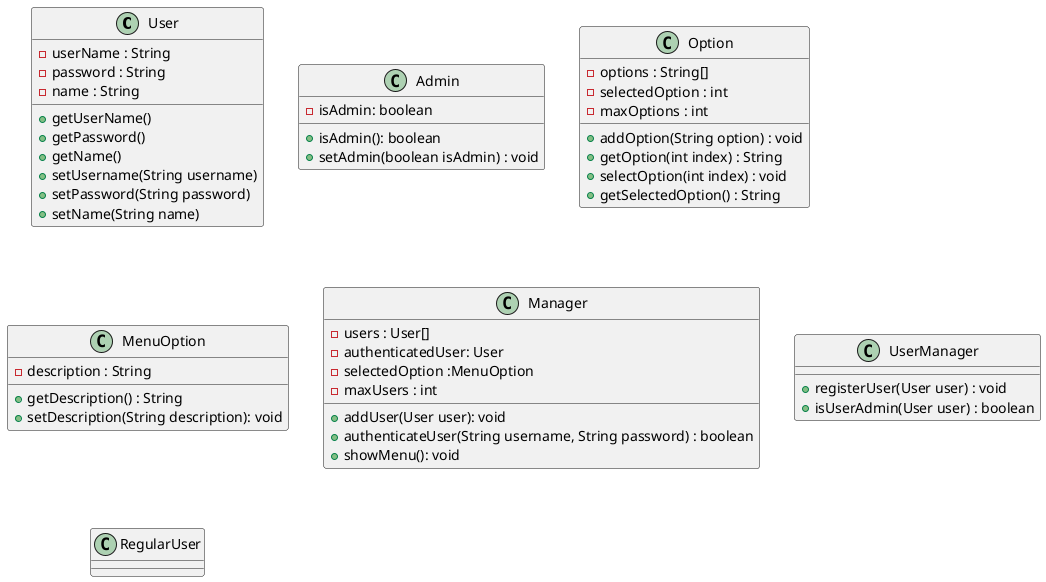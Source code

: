 @startuml
class User{
    - userName : String
    - password : String
    - name : String
    + getUserName()
    + getPassword()
    + getName()
    + setUsername(String username)
    + setPassword(String password)
    + setName(String name)
}

class Admin{
    - isAdmin: boolean
    + isAdmin(): boolean
    + setAdmin(boolean isAdmin) : void
}

class Option{
    - options : String[]
    - selectedOption : int
    - maxOptions : int
    + addOption(String option) : void
    + getOption(int index) : String
    + selectOption(int index) : void
    + getSelectedOption() : String
}

class MenuOption
{
    - description : String
    + getDescription() : String
    + setDescription(String description): void
}

class Manager {
    - users : User[]
    - authenticatedUser: User
    - selectedOption :MenuOption
    - maxUsers : int
    + addUser(User user): void
    + authenticateUser(String username, String password) : boolean
    + showMenu(): void
}

class UserManager {
    + registerUser(User user) : void
    + isUserAdmin(User user) : boolean
}

class RegularUser


@enduml